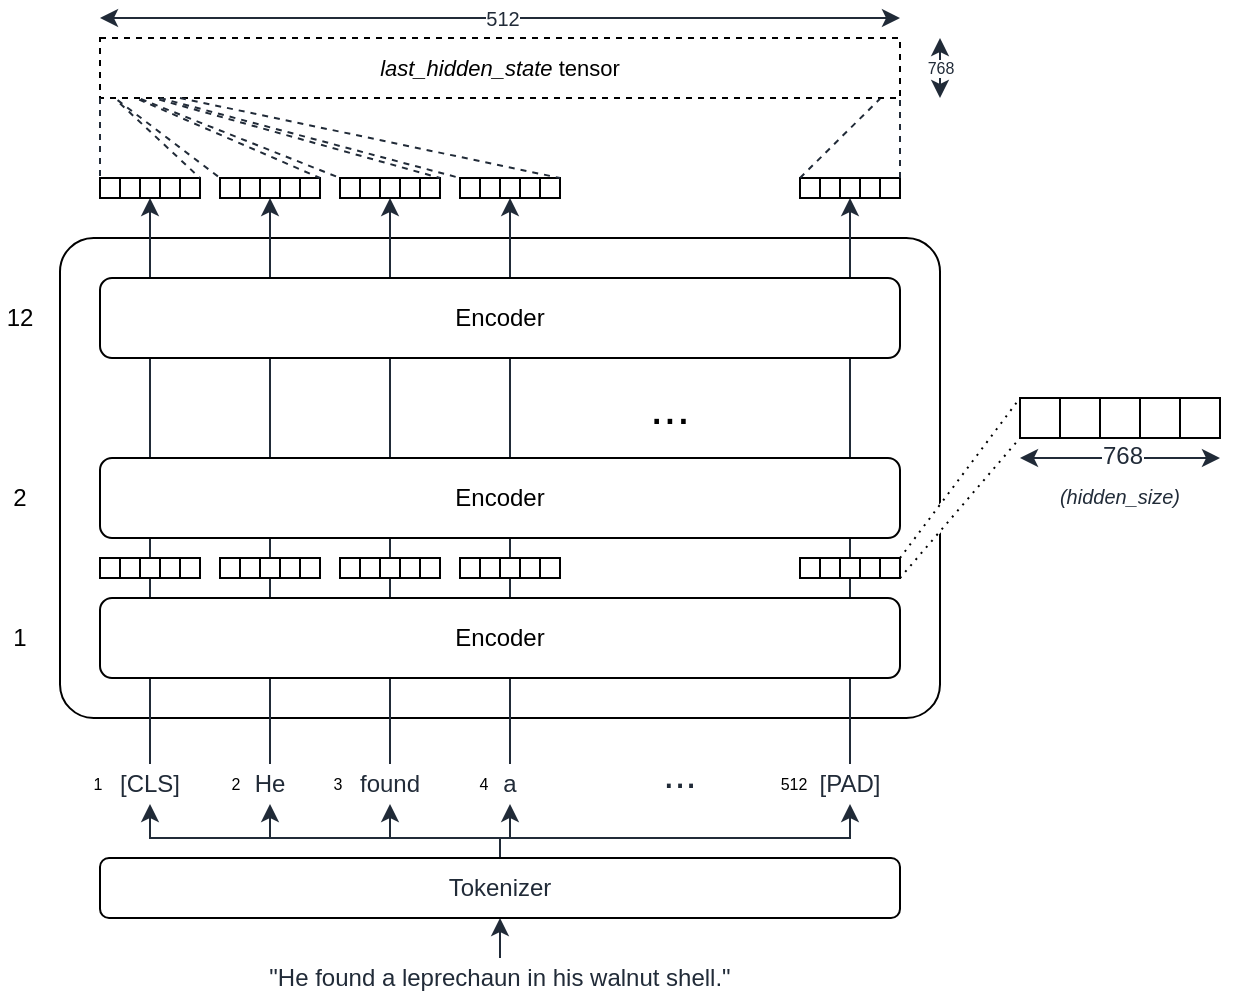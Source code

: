 <mxfile version="14.5.10" type="github">
  <diagram id="_s7QKAvfT2Q2DRemvRqb" name="Page-1">
    <mxGraphModel dx="1041" dy="1141" grid="1" gridSize="10" guides="1" tooltips="1" connect="1" arrows="1" fold="1" page="1" pageScale="1" pageWidth="1169" pageHeight="827" math="0" shadow="0">
      <root>
        <mxCell id="0" />
        <mxCell id="1" parent="0" />
        <mxCell id="jPB4N90SwIAx0oUlpZZX-1" value="" style="rounded=1;whiteSpace=wrap;html=1;arcSize=7;" vertex="1" parent="1">
          <mxGeometry x="120" y="330" width="440" height="240" as="geometry" />
        </mxCell>
        <mxCell id="jPB4N90SwIAx0oUlpZZX-125" value="" style="rounded=0;whiteSpace=wrap;html=1;dashed=1;fontSize=12;fontColor=#212B38;strokeColor=none;rotation=-48;" vertex="1" parent="1">
          <mxGeometry x="552" y="463" width="20" height="10" as="geometry" />
        </mxCell>
        <mxCell id="jPB4N90SwIAx0oUlpZZX-18" style="edgeStyle=orthogonalEdgeStyle;rounded=0;orthogonalLoop=1;jettySize=auto;html=1;exitX=0.5;exitY=0;exitDx=0;exitDy=0;fontSize=20;strokeColor=#212B38;" edge="1" parent="1" source="jPB4N90SwIAx0oUlpZZX-12">
          <mxGeometry relative="1" as="geometry">
            <mxPoint x="165" y="310" as="targetPoint" />
          </mxGeometry>
        </mxCell>
        <mxCell id="jPB4N90SwIAx0oUlpZZX-19" style="edgeStyle=orthogonalEdgeStyle;rounded=0;orthogonalLoop=1;jettySize=auto;html=1;exitX=0.5;exitY=0;exitDx=0;exitDy=0;fontSize=20;fontColor=#212B38;strokeColor=#212B38;" edge="1" parent="1" source="jPB4N90SwIAx0oUlpZZX-13">
          <mxGeometry relative="1" as="geometry">
            <mxPoint x="225" y="310" as="targetPoint" />
          </mxGeometry>
        </mxCell>
        <mxCell id="jPB4N90SwIAx0oUlpZZX-20" style="edgeStyle=orthogonalEdgeStyle;rounded=0;orthogonalLoop=1;jettySize=auto;html=1;exitX=0.5;exitY=0;exitDx=0;exitDy=0;fontSize=20;fontColor=#212B38;strokeColor=#212B38;" edge="1" parent="1" source="jPB4N90SwIAx0oUlpZZX-14">
          <mxGeometry relative="1" as="geometry">
            <mxPoint x="285" y="310" as="targetPoint" />
          </mxGeometry>
        </mxCell>
        <mxCell id="jPB4N90SwIAx0oUlpZZX-21" style="edgeStyle=orthogonalEdgeStyle;rounded=0;orthogonalLoop=1;jettySize=auto;html=1;exitX=0.5;exitY=0;exitDx=0;exitDy=0;fontSize=20;fontColor=#212B38;strokeColor=#212B38;" edge="1" parent="1" source="jPB4N90SwIAx0oUlpZZX-15">
          <mxGeometry relative="1" as="geometry">
            <mxPoint x="345" y="310" as="targetPoint" />
          </mxGeometry>
        </mxCell>
        <mxCell id="jPB4N90SwIAx0oUlpZZX-22" style="edgeStyle=orthogonalEdgeStyle;rounded=0;orthogonalLoop=1;jettySize=auto;html=1;exitX=0.5;exitY=0;exitDx=0;exitDy=0;fontSize=20;fontColor=#212B38;strokeColor=#212B38;" edge="1" parent="1" source="jPB4N90SwIAx0oUlpZZX-16">
          <mxGeometry relative="1" as="geometry">
            <mxPoint x="515" y="310" as="targetPoint" />
          </mxGeometry>
        </mxCell>
        <mxCell id="jPB4N90SwIAx0oUlpZZX-38" value="" style="endArrow=classic;startArrow=classic;html=1;fontSize=20;fontColor=#212B38;strokeColor=#212B38;" edge="1" parent="1">
          <mxGeometry width="50" height="50" relative="1" as="geometry">
            <mxPoint x="600" y="440" as="sourcePoint" />
            <mxPoint x="700" y="440" as="targetPoint" />
          </mxGeometry>
        </mxCell>
        <mxCell id="jPB4N90SwIAx0oUlpZZX-39" value="&lt;font style=&quot;font-size: 12px;&quot;&gt;768&lt;/font&gt;" style="edgeLabel;html=1;align=center;verticalAlign=middle;resizable=0;points=[];fontSize=12;fontColor=#212B38;" vertex="1" connectable="0" parent="jPB4N90SwIAx0oUlpZZX-38">
          <mxGeometry x="0.164" y="1" relative="1" as="geometry">
            <mxPoint x="-7" as="offset" />
          </mxGeometry>
        </mxCell>
        <mxCell id="jPB4N90SwIAx0oUlpZZX-3" value="Encoder" style="rounded=1;whiteSpace=wrap;html=1;" vertex="1" parent="1">
          <mxGeometry x="140" y="510" width="400" height="40" as="geometry" />
        </mxCell>
        <mxCell id="jPB4N90SwIAx0oUlpZZX-4" value="Encoder" style="rounded=1;whiteSpace=wrap;html=1;" vertex="1" parent="1">
          <mxGeometry x="140" y="440" width="400" height="40" as="geometry" />
        </mxCell>
        <mxCell id="jPB4N90SwIAx0oUlpZZX-6" value="Encoder" style="rounded=1;whiteSpace=wrap;html=1;" vertex="1" parent="1">
          <mxGeometry x="140" y="350" width="400" height="40" as="geometry" />
        </mxCell>
        <mxCell id="jPB4N90SwIAx0oUlpZZX-7" value="1" style="text;html=1;strokeColor=none;fillColor=none;align=center;verticalAlign=middle;whiteSpace=wrap;rounded=0;" vertex="1" parent="1">
          <mxGeometry x="90" y="520" width="20" height="20" as="geometry" />
        </mxCell>
        <mxCell id="jPB4N90SwIAx0oUlpZZX-8" value="2" style="text;html=1;strokeColor=none;fillColor=none;align=center;verticalAlign=middle;whiteSpace=wrap;rounded=0;" vertex="1" parent="1">
          <mxGeometry x="90" y="450" width="20" height="20" as="geometry" />
        </mxCell>
        <mxCell id="jPB4N90SwIAx0oUlpZZX-9" value="12" style="text;html=1;strokeColor=none;fillColor=none;align=center;verticalAlign=middle;whiteSpace=wrap;rounded=0;" vertex="1" parent="1">
          <mxGeometry x="90" y="360" width="20" height="20" as="geometry" />
        </mxCell>
        <mxCell id="jPB4N90SwIAx0oUlpZZX-10" value="&lt;font style=&quot;font-size: 24px&quot;&gt;...&lt;/font&gt;" style="text;html=1;strokeColor=none;fillColor=none;align=center;verticalAlign=middle;whiteSpace=wrap;rounded=0;" vertex="1" parent="1">
          <mxGeometry x="405" y="400" width="40" height="30" as="geometry" />
        </mxCell>
        <mxCell id="jPB4N90SwIAx0oUlpZZX-140" style="edgeStyle=orthogonalEdgeStyle;rounded=0;orthogonalLoop=1;jettySize=auto;html=1;exitX=0.5;exitY=0;exitDx=0;exitDy=0;entryX=0.5;entryY=1;entryDx=0;entryDy=0;fontSize=12;fontColor=#212B38;strokeColor=#212B38;strokeWidth=1;" edge="1" parent="1" source="jPB4N90SwIAx0oUlpZZX-11" target="jPB4N90SwIAx0oUlpZZX-139">
          <mxGeometry relative="1" as="geometry" />
        </mxCell>
        <mxCell id="jPB4N90SwIAx0oUlpZZX-11" value="&quot;He found a leprechaun in his walnut shell.&quot;" style="text;html=1;strokeColor=none;fillColor=none;align=center;verticalAlign=middle;whiteSpace=wrap;rounded=0;fontColor=#212B38;" vertex="1" parent="1">
          <mxGeometry x="165" y="690" width="350" height="20" as="geometry" />
        </mxCell>
        <mxCell id="jPB4N90SwIAx0oUlpZZX-12" value="[CLS]" style="text;html=1;strokeColor=none;fillColor=none;align=center;verticalAlign=middle;whiteSpace=wrap;rounded=0;fontColor=#212B38;" vertex="1" parent="1">
          <mxGeometry x="140" y="593" width="50" height="20" as="geometry" />
        </mxCell>
        <mxCell id="jPB4N90SwIAx0oUlpZZX-13" value="He" style="text;html=1;strokeColor=none;fillColor=none;align=center;verticalAlign=middle;whiteSpace=wrap;rounded=0;fontColor=#212B38;" vertex="1" parent="1">
          <mxGeometry x="200" y="593" width="50" height="20" as="geometry" />
        </mxCell>
        <mxCell id="jPB4N90SwIAx0oUlpZZX-14" value="found" style="text;html=1;strokeColor=none;fillColor=none;align=center;verticalAlign=middle;whiteSpace=wrap;rounded=0;fontColor=#212B38;" vertex="1" parent="1">
          <mxGeometry x="260" y="593" width="50" height="20" as="geometry" />
        </mxCell>
        <mxCell id="jPB4N90SwIAx0oUlpZZX-15" value="a" style="text;html=1;strokeColor=none;fillColor=none;align=center;verticalAlign=middle;whiteSpace=wrap;rounded=0;fontColor=#212B38;" vertex="1" parent="1">
          <mxGeometry x="320" y="593" width="50" height="20" as="geometry" />
        </mxCell>
        <mxCell id="jPB4N90SwIAx0oUlpZZX-16" value="[PAD]" style="text;html=1;strokeColor=none;fillColor=none;align=center;verticalAlign=middle;whiteSpace=wrap;rounded=0;fontColor=#212B38;" vertex="1" parent="1">
          <mxGeometry x="490" y="593" width="50" height="20" as="geometry" />
        </mxCell>
        <mxCell id="jPB4N90SwIAx0oUlpZZX-17" value="..." style="text;html=1;strokeColor=none;fillColor=none;align=center;verticalAlign=middle;whiteSpace=wrap;rounded=0;fontSize=20;fontColor=#212B38;" vertex="1" parent="1">
          <mxGeometry x="405" y="580" width="50" height="33" as="geometry" />
        </mxCell>
        <mxCell id="jPB4N90SwIAx0oUlpZZX-48" value="" style="group" vertex="1" connectable="0" parent="1">
          <mxGeometry x="140" y="490" width="50" height="10" as="geometry" />
        </mxCell>
        <mxCell id="jPB4N90SwIAx0oUlpZZX-40" value="" style="group" vertex="1" connectable="0" parent="jPB4N90SwIAx0oUlpZZX-48">
          <mxGeometry width="40" height="10" as="geometry" />
        </mxCell>
        <mxCell id="jPB4N90SwIAx0oUlpZZX-41" value="" style="rounded=0;whiteSpace=wrap;html=1;fontSize=20;fontColor=#212B38;" vertex="1" parent="jPB4N90SwIAx0oUlpZZX-40">
          <mxGeometry width="10" height="10" as="geometry" />
        </mxCell>
        <mxCell id="jPB4N90SwIAx0oUlpZZX-42" value="" style="rounded=0;whiteSpace=wrap;html=1;fontSize=20;fontColor=#212B38;" vertex="1" parent="jPB4N90SwIAx0oUlpZZX-40">
          <mxGeometry x="10" width="10" height="10" as="geometry" />
        </mxCell>
        <mxCell id="jPB4N90SwIAx0oUlpZZX-43" value="" style="rounded=0;whiteSpace=wrap;html=1;fontSize=20;fontColor=#212B38;" vertex="1" parent="jPB4N90SwIAx0oUlpZZX-40">
          <mxGeometry x="20" width="10" height="10" as="geometry" />
        </mxCell>
        <mxCell id="jPB4N90SwIAx0oUlpZZX-44" value="" style="rounded=0;whiteSpace=wrap;html=1;fontSize=20;fontColor=#212B38;" vertex="1" parent="jPB4N90SwIAx0oUlpZZX-40">
          <mxGeometry x="30" width="10" height="10" as="geometry" />
        </mxCell>
        <mxCell id="jPB4N90SwIAx0oUlpZZX-47" value="" style="rounded=0;whiteSpace=wrap;html=1;fontSize=20;fontColor=#212B38;" vertex="1" parent="jPB4N90SwIAx0oUlpZZX-48">
          <mxGeometry x="40" width="10" height="10" as="geometry" />
        </mxCell>
        <mxCell id="jPB4N90SwIAx0oUlpZZX-49" value="" style="group" vertex="1" connectable="0" parent="1">
          <mxGeometry x="200" y="490" width="50" height="10" as="geometry" />
        </mxCell>
        <mxCell id="jPB4N90SwIAx0oUlpZZX-50" value="" style="group" vertex="1" connectable="0" parent="jPB4N90SwIAx0oUlpZZX-49">
          <mxGeometry width="40" height="10" as="geometry" />
        </mxCell>
        <mxCell id="jPB4N90SwIAx0oUlpZZX-51" value="" style="rounded=0;whiteSpace=wrap;html=1;fontSize=20;fontColor=#212B38;" vertex="1" parent="jPB4N90SwIAx0oUlpZZX-50">
          <mxGeometry width="10" height="10" as="geometry" />
        </mxCell>
        <mxCell id="jPB4N90SwIAx0oUlpZZX-52" value="" style="rounded=0;whiteSpace=wrap;html=1;fontSize=20;fontColor=#212B38;" vertex="1" parent="jPB4N90SwIAx0oUlpZZX-50">
          <mxGeometry x="10" width="10" height="10" as="geometry" />
        </mxCell>
        <mxCell id="jPB4N90SwIAx0oUlpZZX-53" value="" style="rounded=0;whiteSpace=wrap;html=1;fontSize=20;fontColor=#212B38;" vertex="1" parent="jPB4N90SwIAx0oUlpZZX-50">
          <mxGeometry x="20" width="10" height="10" as="geometry" />
        </mxCell>
        <mxCell id="jPB4N90SwIAx0oUlpZZX-54" value="" style="rounded=0;whiteSpace=wrap;html=1;fontSize=20;fontColor=#212B38;" vertex="1" parent="jPB4N90SwIAx0oUlpZZX-50">
          <mxGeometry x="30" width="10" height="10" as="geometry" />
        </mxCell>
        <mxCell id="jPB4N90SwIAx0oUlpZZX-55" value="" style="rounded=0;whiteSpace=wrap;html=1;fontSize=20;fontColor=#212B38;" vertex="1" parent="jPB4N90SwIAx0oUlpZZX-49">
          <mxGeometry x="40" width="10" height="10" as="geometry" />
        </mxCell>
        <mxCell id="jPB4N90SwIAx0oUlpZZX-56" value="" style="group" vertex="1" connectable="0" parent="1">
          <mxGeometry x="260" y="490" width="50" height="10" as="geometry" />
        </mxCell>
        <mxCell id="jPB4N90SwIAx0oUlpZZX-57" value="" style="group" vertex="1" connectable="0" parent="jPB4N90SwIAx0oUlpZZX-56">
          <mxGeometry width="40" height="10" as="geometry" />
        </mxCell>
        <mxCell id="jPB4N90SwIAx0oUlpZZX-58" value="" style="rounded=0;whiteSpace=wrap;html=1;fontSize=20;fontColor=#212B38;" vertex="1" parent="jPB4N90SwIAx0oUlpZZX-57">
          <mxGeometry width="10" height="10" as="geometry" />
        </mxCell>
        <mxCell id="jPB4N90SwIAx0oUlpZZX-59" value="" style="rounded=0;whiteSpace=wrap;html=1;fontSize=20;fontColor=#212B38;" vertex="1" parent="jPB4N90SwIAx0oUlpZZX-57">
          <mxGeometry x="10" width="10" height="10" as="geometry" />
        </mxCell>
        <mxCell id="jPB4N90SwIAx0oUlpZZX-60" value="" style="rounded=0;whiteSpace=wrap;html=1;fontSize=20;fontColor=#212B38;" vertex="1" parent="jPB4N90SwIAx0oUlpZZX-57">
          <mxGeometry x="20" width="10" height="10" as="geometry" />
        </mxCell>
        <mxCell id="jPB4N90SwIAx0oUlpZZX-61" value="" style="rounded=0;whiteSpace=wrap;html=1;fontSize=20;fontColor=#212B38;" vertex="1" parent="jPB4N90SwIAx0oUlpZZX-57">
          <mxGeometry x="30" width="10" height="10" as="geometry" />
        </mxCell>
        <mxCell id="jPB4N90SwIAx0oUlpZZX-62" value="" style="rounded=0;whiteSpace=wrap;html=1;fontSize=20;fontColor=#212B38;" vertex="1" parent="jPB4N90SwIAx0oUlpZZX-56">
          <mxGeometry x="40" width="10" height="10" as="geometry" />
        </mxCell>
        <mxCell id="jPB4N90SwIAx0oUlpZZX-63" value="" style="group" vertex="1" connectable="0" parent="1">
          <mxGeometry x="320" y="490" width="50" height="10" as="geometry" />
        </mxCell>
        <mxCell id="jPB4N90SwIAx0oUlpZZX-64" value="" style="group" vertex="1" connectable="0" parent="jPB4N90SwIAx0oUlpZZX-63">
          <mxGeometry width="40" height="10" as="geometry" />
        </mxCell>
        <mxCell id="jPB4N90SwIAx0oUlpZZX-65" value="" style="rounded=0;whiteSpace=wrap;html=1;fontSize=20;fontColor=#212B38;" vertex="1" parent="jPB4N90SwIAx0oUlpZZX-64">
          <mxGeometry width="10" height="10" as="geometry" />
        </mxCell>
        <mxCell id="jPB4N90SwIAx0oUlpZZX-66" value="" style="rounded=0;whiteSpace=wrap;html=1;fontSize=20;fontColor=#212B38;" vertex="1" parent="jPB4N90SwIAx0oUlpZZX-64">
          <mxGeometry x="10" width="10" height="10" as="geometry" />
        </mxCell>
        <mxCell id="jPB4N90SwIAx0oUlpZZX-67" value="" style="rounded=0;whiteSpace=wrap;html=1;fontSize=20;fontColor=#212B38;" vertex="1" parent="jPB4N90SwIAx0oUlpZZX-64">
          <mxGeometry x="20" width="10" height="10" as="geometry" />
        </mxCell>
        <mxCell id="jPB4N90SwIAx0oUlpZZX-68" value="" style="rounded=0;whiteSpace=wrap;html=1;fontSize=20;fontColor=#212B38;" vertex="1" parent="jPB4N90SwIAx0oUlpZZX-64">
          <mxGeometry x="30" width="10" height="10" as="geometry" />
        </mxCell>
        <mxCell id="jPB4N90SwIAx0oUlpZZX-69" value="" style="rounded=0;whiteSpace=wrap;html=1;fontSize=20;fontColor=#212B38;" vertex="1" parent="jPB4N90SwIAx0oUlpZZX-63">
          <mxGeometry x="40" width="10" height="10" as="geometry" />
        </mxCell>
        <mxCell id="jPB4N90SwIAx0oUlpZZX-70" value="" style="group" vertex="1" connectable="0" parent="1">
          <mxGeometry x="490" y="490" width="50" height="10" as="geometry" />
        </mxCell>
        <mxCell id="jPB4N90SwIAx0oUlpZZX-71" value="" style="group" vertex="1" connectable="0" parent="jPB4N90SwIAx0oUlpZZX-70">
          <mxGeometry width="40" height="10" as="geometry" />
        </mxCell>
        <mxCell id="jPB4N90SwIAx0oUlpZZX-72" value="" style="rounded=0;whiteSpace=wrap;html=1;fontSize=20;fontColor=#212B38;" vertex="1" parent="jPB4N90SwIAx0oUlpZZX-71">
          <mxGeometry width="10" height="10" as="geometry" />
        </mxCell>
        <mxCell id="jPB4N90SwIAx0oUlpZZX-73" value="" style="rounded=0;whiteSpace=wrap;html=1;fontSize=20;fontColor=#212B38;" vertex="1" parent="jPB4N90SwIAx0oUlpZZX-71">
          <mxGeometry x="10" width="10" height="10" as="geometry" />
        </mxCell>
        <mxCell id="jPB4N90SwIAx0oUlpZZX-74" value="" style="rounded=0;whiteSpace=wrap;html=1;fontSize=20;fontColor=#212B38;" vertex="1" parent="jPB4N90SwIAx0oUlpZZX-71">
          <mxGeometry x="20" width="10" height="10" as="geometry" />
        </mxCell>
        <mxCell id="jPB4N90SwIAx0oUlpZZX-75" value="" style="rounded=0;whiteSpace=wrap;html=1;fontSize=20;fontColor=#212B38;" vertex="1" parent="jPB4N90SwIAx0oUlpZZX-71">
          <mxGeometry x="30" width="10" height="10" as="geometry" />
        </mxCell>
        <mxCell id="jPB4N90SwIAx0oUlpZZX-76" value="" style="rounded=0;whiteSpace=wrap;html=1;fontSize=20;fontColor=#212B38;" vertex="1" parent="jPB4N90SwIAx0oUlpZZX-70">
          <mxGeometry x="40" width="10" height="10" as="geometry" />
        </mxCell>
        <mxCell id="jPB4N90SwIAx0oUlpZZX-78" value="" style="group" vertex="1" connectable="0" parent="1">
          <mxGeometry x="600" y="410" width="100" height="20" as="geometry" />
        </mxCell>
        <mxCell id="jPB4N90SwIAx0oUlpZZX-37" value="" style="group" vertex="1" connectable="0" parent="jPB4N90SwIAx0oUlpZZX-78">
          <mxGeometry width="80" height="20" as="geometry" />
        </mxCell>
        <mxCell id="jPB4N90SwIAx0oUlpZZX-29" value="" style="rounded=0;whiteSpace=wrap;html=1;fontSize=20;fontColor=#212B38;" vertex="1" parent="jPB4N90SwIAx0oUlpZZX-37">
          <mxGeometry width="20" height="20" as="geometry" />
        </mxCell>
        <mxCell id="jPB4N90SwIAx0oUlpZZX-34" value="" style="rounded=0;whiteSpace=wrap;html=1;fontSize=20;fontColor=#212B38;" vertex="1" parent="jPB4N90SwIAx0oUlpZZX-37">
          <mxGeometry x="20" width="20" height="20" as="geometry" />
        </mxCell>
        <mxCell id="jPB4N90SwIAx0oUlpZZX-35" value="" style="rounded=0;whiteSpace=wrap;html=1;fontSize=20;fontColor=#212B38;" vertex="1" parent="jPB4N90SwIAx0oUlpZZX-37">
          <mxGeometry x="40" width="20" height="20" as="geometry" />
        </mxCell>
        <mxCell id="jPB4N90SwIAx0oUlpZZX-36" value="" style="rounded=0;whiteSpace=wrap;html=1;fontSize=20;fontColor=#212B38;" vertex="1" parent="jPB4N90SwIAx0oUlpZZX-37">
          <mxGeometry x="60" width="20" height="20" as="geometry" />
        </mxCell>
        <mxCell id="jPB4N90SwIAx0oUlpZZX-77" value="" style="rounded=0;whiteSpace=wrap;html=1;fontSize=20;fontColor=#212B38;" vertex="1" parent="jPB4N90SwIAx0oUlpZZX-78">
          <mxGeometry x="80" width="20" height="20" as="geometry" />
        </mxCell>
        <mxCell id="jPB4N90SwIAx0oUlpZZX-79" value="&lt;i&gt;&lt;font style=&quot;font-size: 10px&quot;&gt;(hidden_size)&lt;/font&gt;&lt;/i&gt;" style="text;html=1;strokeColor=none;fillColor=none;align=center;verticalAlign=middle;whiteSpace=wrap;rounded=0;fontSize=20;fontColor=#212B38;" vertex="1" parent="1">
          <mxGeometry x="615" y="440" width="70" height="30" as="geometry" />
        </mxCell>
        <mxCell id="jPB4N90SwIAx0oUlpZZX-80" value="" style="group" vertex="1" connectable="0" parent="1">
          <mxGeometry x="140" y="300" width="50" height="10" as="geometry" />
        </mxCell>
        <mxCell id="jPB4N90SwIAx0oUlpZZX-81" value="" style="group" vertex="1" connectable="0" parent="jPB4N90SwIAx0oUlpZZX-80">
          <mxGeometry width="40" height="10" as="geometry" />
        </mxCell>
        <mxCell id="jPB4N90SwIAx0oUlpZZX-82" value="" style="rounded=0;whiteSpace=wrap;html=1;fontSize=20;fontColor=#212B38;" vertex="1" parent="jPB4N90SwIAx0oUlpZZX-81">
          <mxGeometry width="10" height="10" as="geometry" />
        </mxCell>
        <mxCell id="jPB4N90SwIAx0oUlpZZX-83" value="" style="rounded=0;whiteSpace=wrap;html=1;fontSize=20;fontColor=#212B38;" vertex="1" parent="jPB4N90SwIAx0oUlpZZX-81">
          <mxGeometry x="10" width="10" height="10" as="geometry" />
        </mxCell>
        <mxCell id="jPB4N90SwIAx0oUlpZZX-84" value="" style="rounded=0;whiteSpace=wrap;html=1;fontSize=20;fontColor=#212B38;" vertex="1" parent="jPB4N90SwIAx0oUlpZZX-81">
          <mxGeometry x="20" width="10" height="10" as="geometry" />
        </mxCell>
        <mxCell id="jPB4N90SwIAx0oUlpZZX-85" value="" style="rounded=0;whiteSpace=wrap;html=1;fontSize=20;fontColor=#212B38;" vertex="1" parent="jPB4N90SwIAx0oUlpZZX-81">
          <mxGeometry x="30" width="10" height="10" as="geometry" />
        </mxCell>
        <mxCell id="jPB4N90SwIAx0oUlpZZX-86" value="" style="rounded=0;whiteSpace=wrap;html=1;fontSize=20;fontColor=#212B38;" vertex="1" parent="jPB4N90SwIAx0oUlpZZX-80">
          <mxGeometry x="40" width="10" height="10" as="geometry" />
        </mxCell>
        <mxCell id="jPB4N90SwIAx0oUlpZZX-87" value="" style="group" vertex="1" connectable="0" parent="1">
          <mxGeometry x="200" y="300" width="50" height="10" as="geometry" />
        </mxCell>
        <mxCell id="jPB4N90SwIAx0oUlpZZX-88" value="" style="group" vertex="1" connectable="0" parent="jPB4N90SwIAx0oUlpZZX-87">
          <mxGeometry width="40" height="10" as="geometry" />
        </mxCell>
        <mxCell id="jPB4N90SwIAx0oUlpZZX-89" value="" style="rounded=0;whiteSpace=wrap;html=1;fontSize=20;fontColor=#212B38;" vertex="1" parent="jPB4N90SwIAx0oUlpZZX-88">
          <mxGeometry width="10" height="10" as="geometry" />
        </mxCell>
        <mxCell id="jPB4N90SwIAx0oUlpZZX-90" value="" style="rounded=0;whiteSpace=wrap;html=1;fontSize=20;fontColor=#212B38;" vertex="1" parent="jPB4N90SwIAx0oUlpZZX-88">
          <mxGeometry x="10" width="10" height="10" as="geometry" />
        </mxCell>
        <mxCell id="jPB4N90SwIAx0oUlpZZX-91" value="" style="rounded=0;whiteSpace=wrap;html=1;fontSize=20;fontColor=#212B38;" vertex="1" parent="jPB4N90SwIAx0oUlpZZX-88">
          <mxGeometry x="20" width="10" height="10" as="geometry" />
        </mxCell>
        <mxCell id="jPB4N90SwIAx0oUlpZZX-92" value="" style="rounded=0;whiteSpace=wrap;html=1;fontSize=20;fontColor=#212B38;" vertex="1" parent="jPB4N90SwIAx0oUlpZZX-88">
          <mxGeometry x="30" width="10" height="10" as="geometry" />
        </mxCell>
        <mxCell id="jPB4N90SwIAx0oUlpZZX-93" value="" style="rounded=0;whiteSpace=wrap;html=1;fontSize=20;fontColor=#212B38;" vertex="1" parent="jPB4N90SwIAx0oUlpZZX-87">
          <mxGeometry x="40" width="10" height="10" as="geometry" />
        </mxCell>
        <mxCell id="jPB4N90SwIAx0oUlpZZX-94" value="" style="group" vertex="1" connectable="0" parent="1">
          <mxGeometry x="260" y="300" width="50" height="10" as="geometry" />
        </mxCell>
        <mxCell id="jPB4N90SwIAx0oUlpZZX-95" value="" style="group" vertex="1" connectable="0" parent="jPB4N90SwIAx0oUlpZZX-94">
          <mxGeometry width="40" height="10" as="geometry" />
        </mxCell>
        <mxCell id="jPB4N90SwIAx0oUlpZZX-96" value="" style="rounded=0;whiteSpace=wrap;html=1;fontSize=20;fontColor=#212B38;" vertex="1" parent="jPB4N90SwIAx0oUlpZZX-95">
          <mxGeometry width="10" height="10" as="geometry" />
        </mxCell>
        <mxCell id="jPB4N90SwIAx0oUlpZZX-97" value="" style="rounded=0;whiteSpace=wrap;html=1;fontSize=20;fontColor=#212B38;" vertex="1" parent="jPB4N90SwIAx0oUlpZZX-95">
          <mxGeometry x="10" width="10" height="10" as="geometry" />
        </mxCell>
        <mxCell id="jPB4N90SwIAx0oUlpZZX-98" value="" style="rounded=0;whiteSpace=wrap;html=1;fontSize=20;fontColor=#212B38;" vertex="1" parent="jPB4N90SwIAx0oUlpZZX-95">
          <mxGeometry x="20" width="10" height="10" as="geometry" />
        </mxCell>
        <mxCell id="jPB4N90SwIAx0oUlpZZX-99" value="" style="rounded=0;whiteSpace=wrap;html=1;fontSize=20;fontColor=#212B38;" vertex="1" parent="jPB4N90SwIAx0oUlpZZX-95">
          <mxGeometry x="30" width="10" height="10" as="geometry" />
        </mxCell>
        <mxCell id="jPB4N90SwIAx0oUlpZZX-100" value="" style="rounded=0;whiteSpace=wrap;html=1;fontSize=20;fontColor=#212B38;" vertex="1" parent="jPB4N90SwIAx0oUlpZZX-94">
          <mxGeometry x="40" width="10" height="10" as="geometry" />
        </mxCell>
        <mxCell id="jPB4N90SwIAx0oUlpZZX-101" value="" style="group" vertex="1" connectable="0" parent="1">
          <mxGeometry x="320" y="300" width="50" height="10" as="geometry" />
        </mxCell>
        <mxCell id="jPB4N90SwIAx0oUlpZZX-102" value="" style="group" vertex="1" connectable="0" parent="jPB4N90SwIAx0oUlpZZX-101">
          <mxGeometry width="40" height="10" as="geometry" />
        </mxCell>
        <mxCell id="jPB4N90SwIAx0oUlpZZX-103" value="" style="rounded=0;whiteSpace=wrap;html=1;fontSize=20;fontColor=#212B38;" vertex="1" parent="jPB4N90SwIAx0oUlpZZX-102">
          <mxGeometry width="10" height="10" as="geometry" />
        </mxCell>
        <mxCell id="jPB4N90SwIAx0oUlpZZX-104" value="" style="rounded=0;whiteSpace=wrap;html=1;fontSize=20;fontColor=#212B38;" vertex="1" parent="jPB4N90SwIAx0oUlpZZX-102">
          <mxGeometry x="10" width="10" height="10" as="geometry" />
        </mxCell>
        <mxCell id="jPB4N90SwIAx0oUlpZZX-105" value="" style="rounded=0;whiteSpace=wrap;html=1;fontSize=20;fontColor=#212B38;" vertex="1" parent="jPB4N90SwIAx0oUlpZZX-102">
          <mxGeometry x="20" width="10" height="10" as="geometry" />
        </mxCell>
        <mxCell id="jPB4N90SwIAx0oUlpZZX-106" value="" style="rounded=0;whiteSpace=wrap;html=1;fontSize=20;fontColor=#212B38;" vertex="1" parent="jPB4N90SwIAx0oUlpZZX-102">
          <mxGeometry x="30" width="10" height="10" as="geometry" />
        </mxCell>
        <mxCell id="jPB4N90SwIAx0oUlpZZX-107" value="" style="rounded=0;whiteSpace=wrap;html=1;fontSize=20;fontColor=#212B38;" vertex="1" parent="jPB4N90SwIAx0oUlpZZX-101">
          <mxGeometry x="40" width="10" height="10" as="geometry" />
        </mxCell>
        <mxCell id="jPB4N90SwIAx0oUlpZZX-109" value="" style="group" vertex="1" connectable="0" parent="1">
          <mxGeometry x="490" y="300" width="50" height="10" as="geometry" />
        </mxCell>
        <mxCell id="jPB4N90SwIAx0oUlpZZX-110" value="" style="group" vertex="1" connectable="0" parent="jPB4N90SwIAx0oUlpZZX-109">
          <mxGeometry width="40" height="10" as="geometry" />
        </mxCell>
        <mxCell id="jPB4N90SwIAx0oUlpZZX-111" value="" style="rounded=0;whiteSpace=wrap;html=1;fontSize=20;fontColor=#212B38;" vertex="1" parent="jPB4N90SwIAx0oUlpZZX-110">
          <mxGeometry width="10" height="10" as="geometry" />
        </mxCell>
        <mxCell id="jPB4N90SwIAx0oUlpZZX-112" value="" style="rounded=0;whiteSpace=wrap;html=1;fontSize=20;fontColor=#212B38;" vertex="1" parent="jPB4N90SwIAx0oUlpZZX-110">
          <mxGeometry x="10" width="10" height="10" as="geometry" />
        </mxCell>
        <mxCell id="jPB4N90SwIAx0oUlpZZX-113" value="" style="rounded=0;whiteSpace=wrap;html=1;fontSize=20;fontColor=#212B38;" vertex="1" parent="jPB4N90SwIAx0oUlpZZX-110">
          <mxGeometry x="20" width="10" height="10" as="geometry" />
        </mxCell>
        <mxCell id="jPB4N90SwIAx0oUlpZZX-114" value="" style="rounded=0;whiteSpace=wrap;html=1;fontSize=20;fontColor=#212B38;" vertex="1" parent="jPB4N90SwIAx0oUlpZZX-110">
          <mxGeometry x="30" width="10" height="10" as="geometry" />
        </mxCell>
        <mxCell id="jPB4N90SwIAx0oUlpZZX-115" value="" style="rounded=0;whiteSpace=wrap;html=1;fontSize=20;fontColor=#212B38;" vertex="1" parent="jPB4N90SwIAx0oUlpZZX-109">
          <mxGeometry x="40" width="10" height="10" as="geometry" />
        </mxCell>
        <mxCell id="jPB4N90SwIAx0oUlpZZX-116" value="&lt;font style=&quot;font-size: 11px;&quot;&gt;&lt;i style=&quot;font-size: 11px;&quot;&gt;last_hidden_state&lt;/i&gt; tensor&lt;/font&gt;" style="rounded=0;whiteSpace=wrap;html=1;fontSize=11;dashed=1;" vertex="1" parent="1">
          <mxGeometry x="140" y="230" width="400" height="30" as="geometry" />
        </mxCell>
        <mxCell id="jPB4N90SwIAx0oUlpZZX-117" value="" style="endArrow=none;dashed=1;html=1;fontSize=11;fontColor=#212B38;strokeColor=#212B38;entryX=0;entryY=0;entryDx=0;entryDy=0;exitX=0;exitY=1;exitDx=0;exitDy=0;" edge="1" parent="1" source="jPB4N90SwIAx0oUlpZZX-116" target="jPB4N90SwIAx0oUlpZZX-82">
          <mxGeometry width="50" height="50" relative="1" as="geometry">
            <mxPoint x="310" y="370" as="sourcePoint" />
            <mxPoint x="360" y="320" as="targetPoint" />
          </mxGeometry>
        </mxCell>
        <mxCell id="jPB4N90SwIAx0oUlpZZX-118" value="" style="endArrow=none;dashed=1;html=1;fontSize=11;fontColor=#212B38;strokeColor=#212B38;entryX=1;entryY=0;entryDx=0;entryDy=0;exitX=0.025;exitY=1.09;exitDx=0;exitDy=0;exitPerimeter=0;" edge="1" parent="1" source="jPB4N90SwIAx0oUlpZZX-116" target="jPB4N90SwIAx0oUlpZZX-86">
          <mxGeometry width="50" height="50" relative="1" as="geometry">
            <mxPoint x="310" y="370" as="sourcePoint" />
            <mxPoint x="360" y="320" as="targetPoint" />
          </mxGeometry>
        </mxCell>
        <mxCell id="jPB4N90SwIAx0oUlpZZX-119" value="" style="endArrow=none;dashed=1;html=1;fontSize=11;fontColor=#212B38;strokeColor=#212B38;entryX=0;entryY=0;entryDx=0;entryDy=0;exitX=0.022;exitY=1.036;exitDx=0;exitDy=0;exitPerimeter=0;" edge="1" parent="1" source="jPB4N90SwIAx0oUlpZZX-116" target="jPB4N90SwIAx0oUlpZZX-89">
          <mxGeometry width="50" height="50" relative="1" as="geometry">
            <mxPoint x="160" y="272.7" as="sourcePoint" />
            <mxPoint x="200" y="310" as="targetPoint" />
          </mxGeometry>
        </mxCell>
        <mxCell id="jPB4N90SwIAx0oUlpZZX-120" value="" style="endArrow=none;dashed=1;html=1;fontSize=11;fontColor=#212B38;strokeColor=#212B38;entryX=1;entryY=0;entryDx=0;entryDy=0;exitX=0.049;exitY=1.027;exitDx=0;exitDy=0;exitPerimeter=0;" edge="1" parent="1" source="jPB4N90SwIAx0oUlpZZX-116" target="jPB4N90SwIAx0oUlpZZX-93">
          <mxGeometry width="50" height="50" relative="1" as="geometry">
            <mxPoint x="158.8" y="271.08" as="sourcePoint" />
            <mxPoint x="210" y="310" as="targetPoint" />
          </mxGeometry>
        </mxCell>
        <mxCell id="jPB4N90SwIAx0oUlpZZX-121" value="" style="endArrow=classic;startArrow=classic;html=1;fontSize=11;fontColor=#212B38;strokeColor=#212B38;" edge="1" parent="1">
          <mxGeometry width="50" height="50" relative="1" as="geometry">
            <mxPoint x="560" y="260" as="sourcePoint" />
            <mxPoint x="560" y="230" as="targetPoint" />
          </mxGeometry>
        </mxCell>
        <mxCell id="jPB4N90SwIAx0oUlpZZX-122" value="&lt;font style=&quot;font-size: 8px;&quot;&gt;768&lt;/font&gt;" style="edgeLabel;html=1;align=center;verticalAlign=middle;resizable=0;points=[];fontSize=8;fontColor=#212B38;" vertex="1" connectable="0" parent="jPB4N90SwIAx0oUlpZZX-121">
          <mxGeometry x="0.197" relative="1" as="geometry">
            <mxPoint y="3" as="offset" />
          </mxGeometry>
        </mxCell>
        <mxCell id="jPB4N90SwIAx0oUlpZZX-123" value="" style="endArrow=none;dashed=1;html=1;dashPattern=1 3;strokeWidth=1;fontSize=12;fontColor=#212B38;entryX=0;entryY=0;entryDx=0;entryDy=0;exitX=1;exitY=0;exitDx=0;exitDy=0;" edge="1" parent="1" source="jPB4N90SwIAx0oUlpZZX-76" target="jPB4N90SwIAx0oUlpZZX-29">
          <mxGeometry width="50" height="50" relative="1" as="geometry">
            <mxPoint x="480" y="550" as="sourcePoint" />
            <mxPoint x="530" y="500" as="targetPoint" />
          </mxGeometry>
        </mxCell>
        <mxCell id="jPB4N90SwIAx0oUlpZZX-124" value="" style="endArrow=none;dashed=1;html=1;dashPattern=1 3;strokeWidth=1;fontSize=12;fontColor=#212B38;exitX=1;exitY=1;exitDx=0;exitDy=0;" edge="1" parent="1" source="jPB4N90SwIAx0oUlpZZX-76">
          <mxGeometry width="50" height="50" relative="1" as="geometry">
            <mxPoint x="550" y="500" as="sourcePoint" />
            <mxPoint x="600" y="430" as="targetPoint" />
          </mxGeometry>
        </mxCell>
        <mxCell id="jPB4N90SwIAx0oUlpZZX-126" value="" style="endArrow=classic;startArrow=classic;html=1;fontSize=12;fontColor=#212B38;strokeColor=#212B38;strokeWidth=1;" edge="1" parent="1">
          <mxGeometry width="50" height="50" relative="1" as="geometry">
            <mxPoint x="140" y="220" as="sourcePoint" />
            <mxPoint x="540" y="220" as="targetPoint" />
          </mxGeometry>
        </mxCell>
        <mxCell id="jPB4N90SwIAx0oUlpZZX-127" value="512" style="edgeLabel;html=1;align=center;verticalAlign=middle;resizable=0;points=[];fontSize=10;fontColor=#212B38;" vertex="1" connectable="0" parent="jPB4N90SwIAx0oUlpZZX-126">
          <mxGeometry x="0.037" y="-1" relative="1" as="geometry">
            <mxPoint x="-7" y="-1" as="offset" />
          </mxGeometry>
        </mxCell>
        <mxCell id="jPB4N90SwIAx0oUlpZZX-128" value="" style="endArrow=none;dashed=1;html=1;fontSize=11;fontColor=#212B38;strokeColor=#212B38;entryX=0;entryY=0;entryDx=0;entryDy=0;exitX=0.051;exitY=1.017;exitDx=0;exitDy=0;exitPerimeter=0;" edge="1" parent="1" source="jPB4N90SwIAx0oUlpZZX-116" target="jPB4N90SwIAx0oUlpZZX-96">
          <mxGeometry width="50" height="50" relative="1" as="geometry">
            <mxPoint x="169.6" y="270.81" as="sourcePoint" />
            <mxPoint x="260" y="310" as="targetPoint" />
          </mxGeometry>
        </mxCell>
        <mxCell id="jPB4N90SwIAx0oUlpZZX-129" value="" style="endArrow=none;dashed=1;html=1;fontSize=11;fontColor=#212B38;strokeColor=#212B38;entryX=1;entryY=0;entryDx=0;entryDy=0;exitX=0.074;exitY=1.027;exitDx=0;exitDy=0;exitPerimeter=0;" edge="1" parent="1" source="jPB4N90SwIAx0oUlpZZX-116" target="jPB4N90SwIAx0oUlpZZX-100">
          <mxGeometry width="50" height="50" relative="1" as="geometry">
            <mxPoint x="170.4" y="270.51" as="sourcePoint" />
            <mxPoint x="270" y="310" as="targetPoint" />
          </mxGeometry>
        </mxCell>
        <mxCell id="jPB4N90SwIAx0oUlpZZX-130" value="" style="endArrow=none;dashed=1;html=1;fontSize=11;fontColor=#212B38;strokeColor=#212B38;entryX=0;entryY=0;entryDx=0;entryDy=0;" edge="1" parent="1" target="jPB4N90SwIAx0oUlpZZX-103">
          <mxGeometry width="50" height="50" relative="1" as="geometry">
            <mxPoint x="170" y="260" as="sourcePoint" />
            <mxPoint x="280" y="320" as="targetPoint" />
          </mxGeometry>
        </mxCell>
        <mxCell id="jPB4N90SwIAx0oUlpZZX-131" value="" style="endArrow=none;dashed=1;html=1;fontSize=11;fontColor=#212B38;strokeColor=#212B38;entryX=1;entryY=0;entryDx=0;entryDy=0;" edge="1" parent="1" target="jPB4N90SwIAx0oUlpZZX-107">
          <mxGeometry width="50" height="50" relative="1" as="geometry">
            <mxPoint x="180" y="260" as="sourcePoint" />
            <mxPoint x="290" y="330" as="targetPoint" />
          </mxGeometry>
        </mxCell>
        <mxCell id="jPB4N90SwIAx0oUlpZZX-132" value="" style="endArrow=none;dashed=1;html=1;fontSize=11;fontColor=#212B38;strokeColor=#212B38;exitX=0;exitY=0;exitDx=0;exitDy=0;entryX=0.975;entryY=1.013;entryDx=0;entryDy=0;entryPerimeter=0;" edge="1" parent="1" source="jPB4N90SwIAx0oUlpZZX-111" target="jPB4N90SwIAx0oUlpZZX-116">
          <mxGeometry width="50" height="50" relative="1" as="geometry">
            <mxPoint x="200.4" y="300.51" as="sourcePoint" />
            <mxPoint x="470" y="270" as="targetPoint" />
          </mxGeometry>
        </mxCell>
        <mxCell id="jPB4N90SwIAx0oUlpZZX-133" value="" style="endArrow=none;dashed=1;html=1;fontSize=11;fontColor=#212B38;strokeColor=#212B38;exitX=1;exitY=0;exitDx=0;exitDy=0;entryX=1;entryY=1;entryDx=0;entryDy=0;" edge="1" parent="1" source="jPB4N90SwIAx0oUlpZZX-115" target="jPB4N90SwIAx0oUlpZZX-116">
          <mxGeometry width="50" height="50" relative="1" as="geometry">
            <mxPoint x="500" y="310" as="sourcePoint" />
            <mxPoint x="540" y="270.39" as="targetPoint" />
          </mxGeometry>
        </mxCell>
        <mxCell id="jPB4N90SwIAx0oUlpZZX-134" value="1" style="text;html=1;strokeColor=none;fillColor=none;align=center;verticalAlign=middle;whiteSpace=wrap;rounded=0;fontSize=8;" vertex="1" parent="1">
          <mxGeometry x="134" y="596.5" width="10" height="13" as="geometry" />
        </mxCell>
        <mxCell id="jPB4N90SwIAx0oUlpZZX-135" value="2" style="text;html=1;strokeColor=none;fillColor=none;align=center;verticalAlign=middle;whiteSpace=wrap;rounded=0;fontSize=8;" vertex="1" parent="1">
          <mxGeometry x="203" y="596.5" width="10" height="13" as="geometry" />
        </mxCell>
        <mxCell id="jPB4N90SwIAx0oUlpZZX-136" value="3" style="text;html=1;strokeColor=none;fillColor=none;align=center;verticalAlign=middle;whiteSpace=wrap;rounded=0;fontSize=8;" vertex="1" parent="1">
          <mxGeometry x="254" y="596.5" width="10" height="13" as="geometry" />
        </mxCell>
        <mxCell id="jPB4N90SwIAx0oUlpZZX-137" value="4" style="text;html=1;strokeColor=none;fillColor=none;align=center;verticalAlign=middle;whiteSpace=wrap;rounded=0;fontSize=8;" vertex="1" parent="1">
          <mxGeometry x="327" y="596.5" width="10" height="13" as="geometry" />
        </mxCell>
        <mxCell id="jPB4N90SwIAx0oUlpZZX-138" value="512" style="text;html=1;strokeColor=none;fillColor=none;align=center;verticalAlign=middle;whiteSpace=wrap;rounded=0;fontSize=8;" vertex="1" parent="1">
          <mxGeometry x="480" y="596.5" width="14" height="13" as="geometry" />
        </mxCell>
        <mxCell id="jPB4N90SwIAx0oUlpZZX-141" style="edgeStyle=orthogonalEdgeStyle;rounded=0;orthogonalLoop=1;jettySize=auto;html=1;exitX=0.5;exitY=0;exitDx=0;exitDy=0;entryX=0.5;entryY=1;entryDx=0;entryDy=0;fontSize=12;fontColor=#212B38;strokeColor=#212B38;strokeWidth=1;" edge="1" parent="1" source="jPB4N90SwIAx0oUlpZZX-139" target="jPB4N90SwIAx0oUlpZZX-12">
          <mxGeometry relative="1" as="geometry">
            <Array as="points">
              <mxPoint x="340" y="630" />
              <mxPoint x="165" y="630" />
            </Array>
          </mxGeometry>
        </mxCell>
        <mxCell id="jPB4N90SwIAx0oUlpZZX-142" style="edgeStyle=orthogonalEdgeStyle;rounded=0;orthogonalLoop=1;jettySize=auto;html=1;exitX=0.5;exitY=0;exitDx=0;exitDy=0;entryX=0.5;entryY=1;entryDx=0;entryDy=0;fontSize=12;fontColor=#212B38;strokeColor=#212B38;strokeWidth=1;" edge="1" parent="1" source="jPB4N90SwIAx0oUlpZZX-139" target="jPB4N90SwIAx0oUlpZZX-13">
          <mxGeometry relative="1" as="geometry">
            <Array as="points">
              <mxPoint x="340" y="630" />
              <mxPoint x="225" y="630" />
            </Array>
          </mxGeometry>
        </mxCell>
        <mxCell id="jPB4N90SwIAx0oUlpZZX-143" style="edgeStyle=orthogonalEdgeStyle;rounded=0;orthogonalLoop=1;jettySize=auto;html=1;exitX=0.5;exitY=0;exitDx=0;exitDy=0;entryX=0.5;entryY=1;entryDx=0;entryDy=0;fontSize=12;fontColor=#212B38;strokeColor=#212B38;strokeWidth=1;" edge="1" parent="1" source="jPB4N90SwIAx0oUlpZZX-139" target="jPB4N90SwIAx0oUlpZZX-14">
          <mxGeometry relative="1" as="geometry">
            <Array as="points">
              <mxPoint x="340" y="630" />
              <mxPoint x="285" y="630" />
            </Array>
          </mxGeometry>
        </mxCell>
        <mxCell id="jPB4N90SwIAx0oUlpZZX-144" style="edgeStyle=orthogonalEdgeStyle;rounded=0;orthogonalLoop=1;jettySize=auto;html=1;exitX=0.5;exitY=0;exitDx=0;exitDy=0;entryX=0.5;entryY=1;entryDx=0;entryDy=0;fontSize=12;fontColor=#212B38;strokeColor=#212B38;strokeWidth=1;" edge="1" parent="1" source="jPB4N90SwIAx0oUlpZZX-139" target="jPB4N90SwIAx0oUlpZZX-15">
          <mxGeometry relative="1" as="geometry">
            <Array as="points">
              <mxPoint x="340" y="630" />
              <mxPoint x="345" y="630" />
            </Array>
          </mxGeometry>
        </mxCell>
        <mxCell id="jPB4N90SwIAx0oUlpZZX-145" style="edgeStyle=orthogonalEdgeStyle;rounded=0;orthogonalLoop=1;jettySize=auto;html=1;exitX=0.5;exitY=0;exitDx=0;exitDy=0;entryX=0.5;entryY=1;entryDx=0;entryDy=0;fontSize=12;fontColor=#212B38;strokeColor=#212B38;strokeWidth=1;" edge="1" parent="1" source="jPB4N90SwIAx0oUlpZZX-139" target="jPB4N90SwIAx0oUlpZZX-16">
          <mxGeometry relative="1" as="geometry">
            <Array as="points">
              <mxPoint x="340" y="630" />
              <mxPoint x="515" y="630" />
            </Array>
          </mxGeometry>
        </mxCell>
        <mxCell id="jPB4N90SwIAx0oUlpZZX-139" value="Tokenizer" style="rounded=1;whiteSpace=wrap;html=1;fontSize=12;fontColor=#212B38;" vertex="1" parent="1">
          <mxGeometry x="140" y="640" width="400" height="30" as="geometry" />
        </mxCell>
      </root>
    </mxGraphModel>
  </diagram>
</mxfile>
